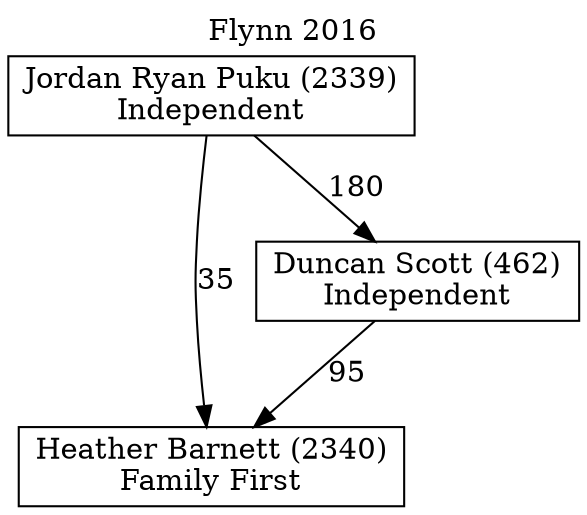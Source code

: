 // House preference flow
digraph "Heather Barnett (2340)_Flynn_2016" {
	graph [label="Flynn 2016" labelloc=t mclimit=10]
	node [shape=box]
	"Jordan Ryan Puku (2339)" [label="Jordan Ryan Puku (2339)
Independent"]
	"Heather Barnett (2340)" [label="Heather Barnett (2340)
Family First"]
	"Duncan Scott (462)" [label="Duncan Scott (462)
Independent"]
	"Jordan Ryan Puku (2339)" -> "Heather Barnett (2340)" [label=35]
	"Jordan Ryan Puku (2339)" -> "Duncan Scott (462)" [label=180]
	"Duncan Scott (462)" -> "Heather Barnett (2340)" [label=95]
}
